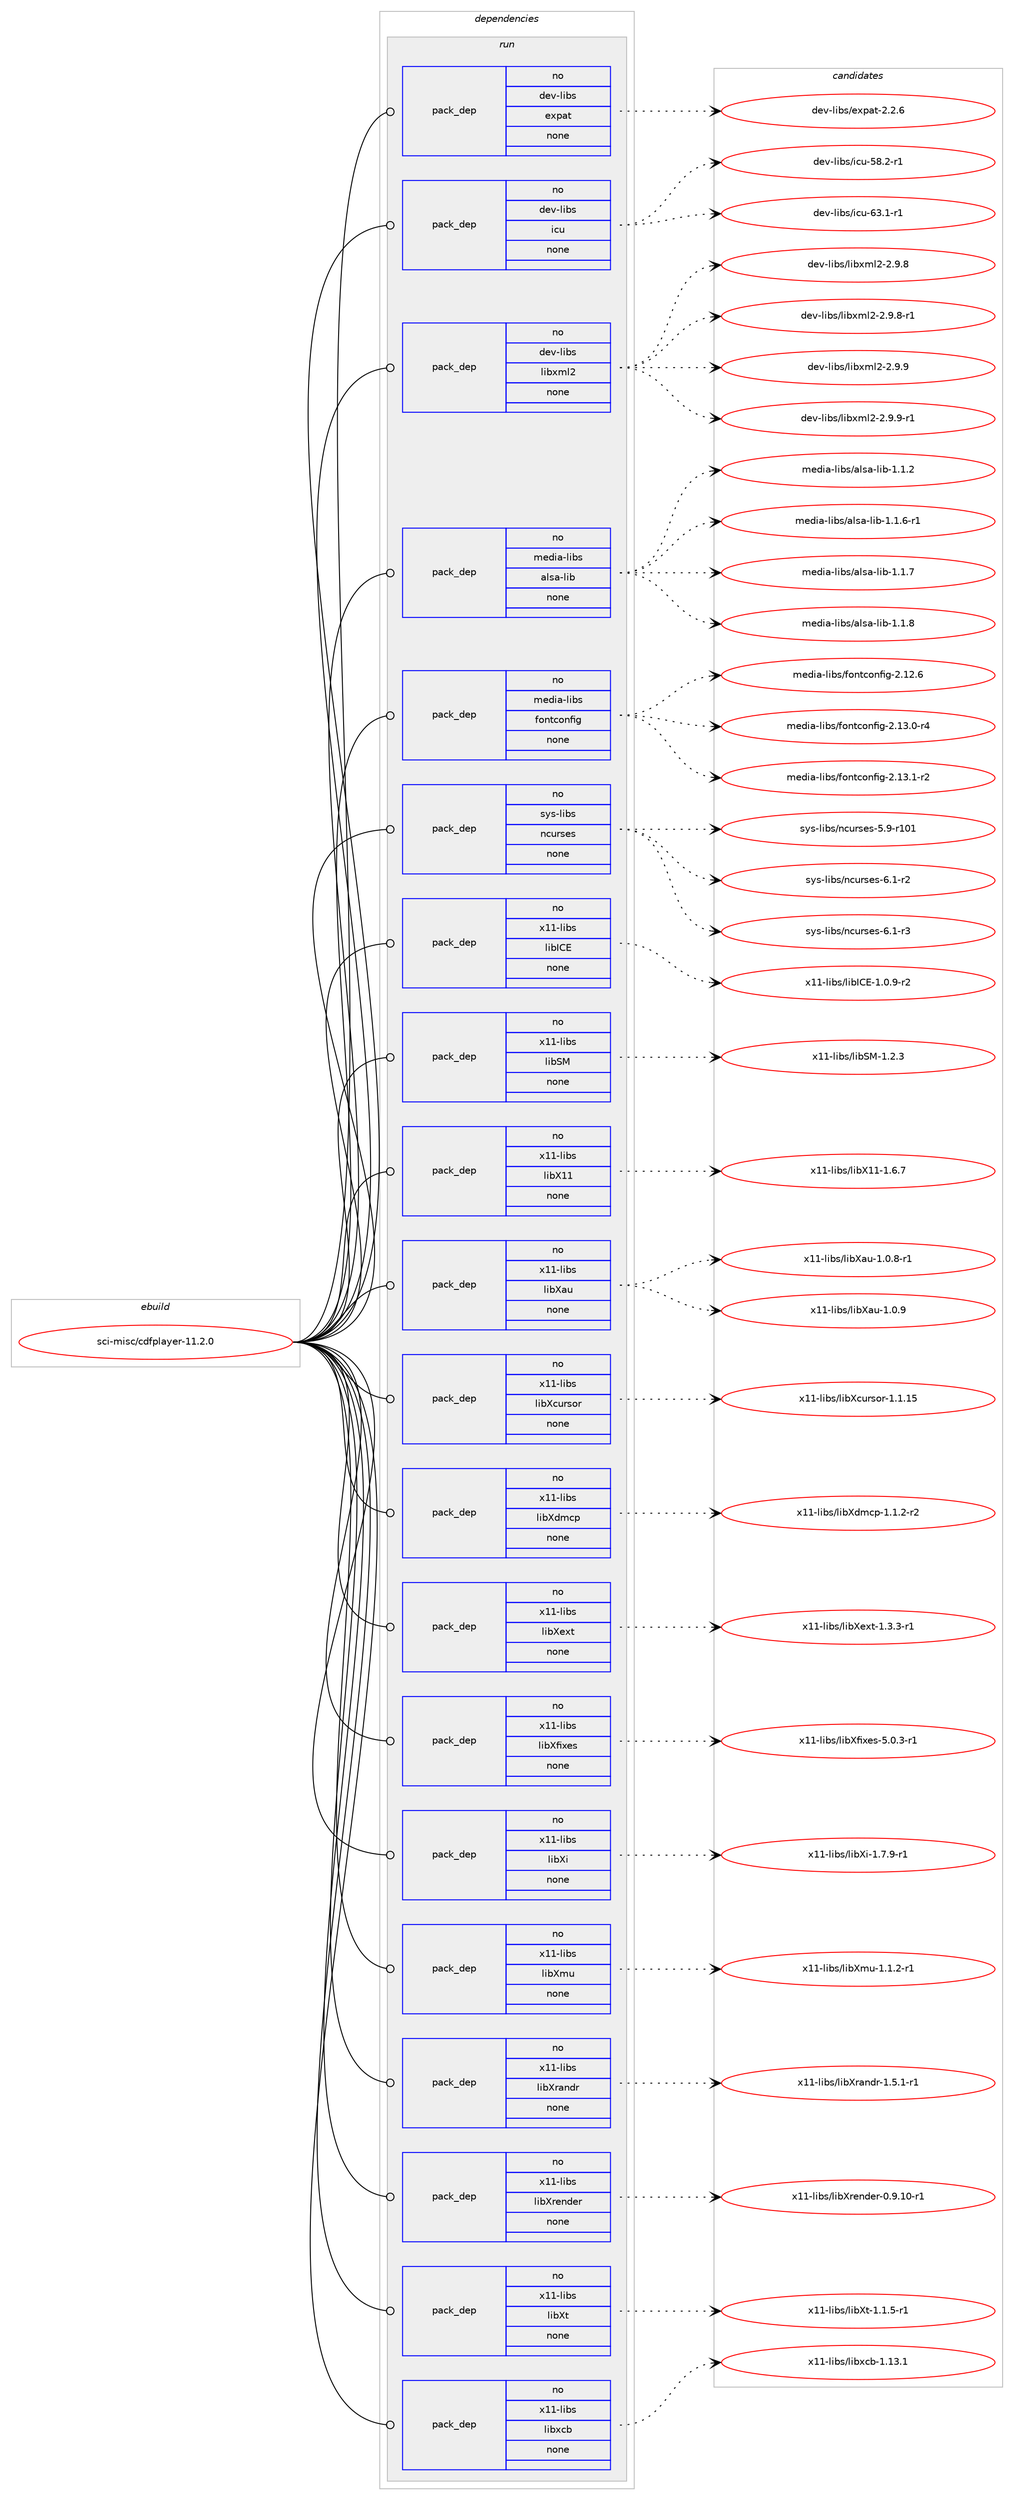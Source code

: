 digraph prolog {

# *************
# Graph options
# *************

newrank=true;
concentrate=true;
compound=true;
graph [rankdir=LR,fontname=Helvetica,fontsize=10,ranksep=1.5];#, ranksep=2.5, nodesep=0.2];
edge  [arrowhead=vee];
node  [fontname=Helvetica,fontsize=10];

# **********
# The ebuild
# **********

subgraph cluster_leftcol {
color=gray;
rank=same;
label=<<i>ebuild</i>>;
id [label="sci-misc/cdfplayer-11.2.0", color=red, width=4, href="../sci-misc/cdfplayer-11.2.0.svg"];
}

# ****************
# The dependencies
# ****************

subgraph cluster_midcol {
color=gray;
label=<<i>dependencies</i>>;
subgraph cluster_compile {
fillcolor="#eeeeee";
style=filled;
label=<<i>compile</i>>;
}
subgraph cluster_compileandrun {
fillcolor="#eeeeee";
style=filled;
label=<<i>compile and run</i>>;
}
subgraph cluster_run {
fillcolor="#eeeeee";
style=filled;
label=<<i>run</i>>;
subgraph pack1216996 {
dependency1699734 [label=<<TABLE BORDER="0" CELLBORDER="1" CELLSPACING="0" CELLPADDING="4" WIDTH="220"><TR><TD ROWSPAN="6" CELLPADDING="30">pack_dep</TD></TR><TR><TD WIDTH="110">no</TD></TR><TR><TD>dev-libs</TD></TR><TR><TD>expat</TD></TR><TR><TD>none</TD></TR><TR><TD></TD></TR></TABLE>>, shape=none, color=blue];
}
id:e -> dependency1699734:w [weight=20,style="solid",arrowhead="odot"];
subgraph pack1216997 {
dependency1699735 [label=<<TABLE BORDER="0" CELLBORDER="1" CELLSPACING="0" CELLPADDING="4" WIDTH="220"><TR><TD ROWSPAN="6" CELLPADDING="30">pack_dep</TD></TR><TR><TD WIDTH="110">no</TD></TR><TR><TD>dev-libs</TD></TR><TR><TD>icu</TD></TR><TR><TD>none</TD></TR><TR><TD></TD></TR></TABLE>>, shape=none, color=blue];
}
id:e -> dependency1699735:w [weight=20,style="solid",arrowhead="odot"];
subgraph pack1216998 {
dependency1699736 [label=<<TABLE BORDER="0" CELLBORDER="1" CELLSPACING="0" CELLPADDING="4" WIDTH="220"><TR><TD ROWSPAN="6" CELLPADDING="30">pack_dep</TD></TR><TR><TD WIDTH="110">no</TD></TR><TR><TD>dev-libs</TD></TR><TR><TD>libxml2</TD></TR><TR><TD>none</TD></TR><TR><TD></TD></TR></TABLE>>, shape=none, color=blue];
}
id:e -> dependency1699736:w [weight=20,style="solid",arrowhead="odot"];
subgraph pack1216999 {
dependency1699737 [label=<<TABLE BORDER="0" CELLBORDER="1" CELLSPACING="0" CELLPADDING="4" WIDTH="220"><TR><TD ROWSPAN="6" CELLPADDING="30">pack_dep</TD></TR><TR><TD WIDTH="110">no</TD></TR><TR><TD>media-libs</TD></TR><TR><TD>alsa-lib</TD></TR><TR><TD>none</TD></TR><TR><TD></TD></TR></TABLE>>, shape=none, color=blue];
}
id:e -> dependency1699737:w [weight=20,style="solid",arrowhead="odot"];
subgraph pack1217000 {
dependency1699738 [label=<<TABLE BORDER="0" CELLBORDER="1" CELLSPACING="0" CELLPADDING="4" WIDTH="220"><TR><TD ROWSPAN="6" CELLPADDING="30">pack_dep</TD></TR><TR><TD WIDTH="110">no</TD></TR><TR><TD>media-libs</TD></TR><TR><TD>fontconfig</TD></TR><TR><TD>none</TD></TR><TR><TD></TD></TR></TABLE>>, shape=none, color=blue];
}
id:e -> dependency1699738:w [weight=20,style="solid",arrowhead="odot"];
subgraph pack1217001 {
dependency1699739 [label=<<TABLE BORDER="0" CELLBORDER="1" CELLSPACING="0" CELLPADDING="4" WIDTH="220"><TR><TD ROWSPAN="6" CELLPADDING="30">pack_dep</TD></TR><TR><TD WIDTH="110">no</TD></TR><TR><TD>sys-libs</TD></TR><TR><TD>ncurses</TD></TR><TR><TD>none</TD></TR><TR><TD></TD></TR></TABLE>>, shape=none, color=blue];
}
id:e -> dependency1699739:w [weight=20,style="solid",arrowhead="odot"];
subgraph pack1217002 {
dependency1699740 [label=<<TABLE BORDER="0" CELLBORDER="1" CELLSPACING="0" CELLPADDING="4" WIDTH="220"><TR><TD ROWSPAN="6" CELLPADDING="30">pack_dep</TD></TR><TR><TD WIDTH="110">no</TD></TR><TR><TD>x11-libs</TD></TR><TR><TD>libICE</TD></TR><TR><TD>none</TD></TR><TR><TD></TD></TR></TABLE>>, shape=none, color=blue];
}
id:e -> dependency1699740:w [weight=20,style="solid",arrowhead="odot"];
subgraph pack1217003 {
dependency1699741 [label=<<TABLE BORDER="0" CELLBORDER="1" CELLSPACING="0" CELLPADDING="4" WIDTH="220"><TR><TD ROWSPAN="6" CELLPADDING="30">pack_dep</TD></TR><TR><TD WIDTH="110">no</TD></TR><TR><TD>x11-libs</TD></TR><TR><TD>libSM</TD></TR><TR><TD>none</TD></TR><TR><TD></TD></TR></TABLE>>, shape=none, color=blue];
}
id:e -> dependency1699741:w [weight=20,style="solid",arrowhead="odot"];
subgraph pack1217004 {
dependency1699742 [label=<<TABLE BORDER="0" CELLBORDER="1" CELLSPACING="0" CELLPADDING="4" WIDTH="220"><TR><TD ROWSPAN="6" CELLPADDING="30">pack_dep</TD></TR><TR><TD WIDTH="110">no</TD></TR><TR><TD>x11-libs</TD></TR><TR><TD>libX11</TD></TR><TR><TD>none</TD></TR><TR><TD></TD></TR></TABLE>>, shape=none, color=blue];
}
id:e -> dependency1699742:w [weight=20,style="solid",arrowhead="odot"];
subgraph pack1217005 {
dependency1699743 [label=<<TABLE BORDER="0" CELLBORDER="1" CELLSPACING="0" CELLPADDING="4" WIDTH="220"><TR><TD ROWSPAN="6" CELLPADDING="30">pack_dep</TD></TR><TR><TD WIDTH="110">no</TD></TR><TR><TD>x11-libs</TD></TR><TR><TD>libXau</TD></TR><TR><TD>none</TD></TR><TR><TD></TD></TR></TABLE>>, shape=none, color=blue];
}
id:e -> dependency1699743:w [weight=20,style="solid",arrowhead="odot"];
subgraph pack1217006 {
dependency1699744 [label=<<TABLE BORDER="0" CELLBORDER="1" CELLSPACING="0" CELLPADDING="4" WIDTH="220"><TR><TD ROWSPAN="6" CELLPADDING="30">pack_dep</TD></TR><TR><TD WIDTH="110">no</TD></TR><TR><TD>x11-libs</TD></TR><TR><TD>libXcursor</TD></TR><TR><TD>none</TD></TR><TR><TD></TD></TR></TABLE>>, shape=none, color=blue];
}
id:e -> dependency1699744:w [weight=20,style="solid",arrowhead="odot"];
subgraph pack1217007 {
dependency1699745 [label=<<TABLE BORDER="0" CELLBORDER="1" CELLSPACING="0" CELLPADDING="4" WIDTH="220"><TR><TD ROWSPAN="6" CELLPADDING="30">pack_dep</TD></TR><TR><TD WIDTH="110">no</TD></TR><TR><TD>x11-libs</TD></TR><TR><TD>libXdmcp</TD></TR><TR><TD>none</TD></TR><TR><TD></TD></TR></TABLE>>, shape=none, color=blue];
}
id:e -> dependency1699745:w [weight=20,style="solid",arrowhead="odot"];
subgraph pack1217008 {
dependency1699746 [label=<<TABLE BORDER="0" CELLBORDER="1" CELLSPACING="0" CELLPADDING="4" WIDTH="220"><TR><TD ROWSPAN="6" CELLPADDING="30">pack_dep</TD></TR><TR><TD WIDTH="110">no</TD></TR><TR><TD>x11-libs</TD></TR><TR><TD>libXext</TD></TR><TR><TD>none</TD></TR><TR><TD></TD></TR></TABLE>>, shape=none, color=blue];
}
id:e -> dependency1699746:w [weight=20,style="solid",arrowhead="odot"];
subgraph pack1217009 {
dependency1699747 [label=<<TABLE BORDER="0" CELLBORDER="1" CELLSPACING="0" CELLPADDING="4" WIDTH="220"><TR><TD ROWSPAN="6" CELLPADDING="30">pack_dep</TD></TR><TR><TD WIDTH="110">no</TD></TR><TR><TD>x11-libs</TD></TR><TR><TD>libXfixes</TD></TR><TR><TD>none</TD></TR><TR><TD></TD></TR></TABLE>>, shape=none, color=blue];
}
id:e -> dependency1699747:w [weight=20,style="solid",arrowhead="odot"];
subgraph pack1217010 {
dependency1699748 [label=<<TABLE BORDER="0" CELLBORDER="1" CELLSPACING="0" CELLPADDING="4" WIDTH="220"><TR><TD ROWSPAN="6" CELLPADDING="30">pack_dep</TD></TR><TR><TD WIDTH="110">no</TD></TR><TR><TD>x11-libs</TD></TR><TR><TD>libXi</TD></TR><TR><TD>none</TD></TR><TR><TD></TD></TR></TABLE>>, shape=none, color=blue];
}
id:e -> dependency1699748:w [weight=20,style="solid",arrowhead="odot"];
subgraph pack1217011 {
dependency1699749 [label=<<TABLE BORDER="0" CELLBORDER="1" CELLSPACING="0" CELLPADDING="4" WIDTH="220"><TR><TD ROWSPAN="6" CELLPADDING="30">pack_dep</TD></TR><TR><TD WIDTH="110">no</TD></TR><TR><TD>x11-libs</TD></TR><TR><TD>libXmu</TD></TR><TR><TD>none</TD></TR><TR><TD></TD></TR></TABLE>>, shape=none, color=blue];
}
id:e -> dependency1699749:w [weight=20,style="solid",arrowhead="odot"];
subgraph pack1217012 {
dependency1699750 [label=<<TABLE BORDER="0" CELLBORDER="1" CELLSPACING="0" CELLPADDING="4" WIDTH="220"><TR><TD ROWSPAN="6" CELLPADDING="30">pack_dep</TD></TR><TR><TD WIDTH="110">no</TD></TR><TR><TD>x11-libs</TD></TR><TR><TD>libXrandr</TD></TR><TR><TD>none</TD></TR><TR><TD></TD></TR></TABLE>>, shape=none, color=blue];
}
id:e -> dependency1699750:w [weight=20,style="solid",arrowhead="odot"];
subgraph pack1217013 {
dependency1699751 [label=<<TABLE BORDER="0" CELLBORDER="1" CELLSPACING="0" CELLPADDING="4" WIDTH="220"><TR><TD ROWSPAN="6" CELLPADDING="30">pack_dep</TD></TR><TR><TD WIDTH="110">no</TD></TR><TR><TD>x11-libs</TD></TR><TR><TD>libXrender</TD></TR><TR><TD>none</TD></TR><TR><TD></TD></TR></TABLE>>, shape=none, color=blue];
}
id:e -> dependency1699751:w [weight=20,style="solid",arrowhead="odot"];
subgraph pack1217014 {
dependency1699752 [label=<<TABLE BORDER="0" CELLBORDER="1" CELLSPACING="0" CELLPADDING="4" WIDTH="220"><TR><TD ROWSPAN="6" CELLPADDING="30">pack_dep</TD></TR><TR><TD WIDTH="110">no</TD></TR><TR><TD>x11-libs</TD></TR><TR><TD>libXt</TD></TR><TR><TD>none</TD></TR><TR><TD></TD></TR></TABLE>>, shape=none, color=blue];
}
id:e -> dependency1699752:w [weight=20,style="solid",arrowhead="odot"];
subgraph pack1217015 {
dependency1699753 [label=<<TABLE BORDER="0" CELLBORDER="1" CELLSPACING="0" CELLPADDING="4" WIDTH="220"><TR><TD ROWSPAN="6" CELLPADDING="30">pack_dep</TD></TR><TR><TD WIDTH="110">no</TD></TR><TR><TD>x11-libs</TD></TR><TR><TD>libxcb</TD></TR><TR><TD>none</TD></TR><TR><TD></TD></TR></TABLE>>, shape=none, color=blue];
}
id:e -> dependency1699753:w [weight=20,style="solid",arrowhead="odot"];
}
}

# **************
# The candidates
# **************

subgraph cluster_choices {
rank=same;
color=gray;
label=<<i>candidates</i>>;

subgraph choice1216996 {
color=black;
nodesep=1;
choice10010111845108105981154710112011297116455046504654 [label="dev-libs/expat-2.2.6", color=red, width=4,href="../dev-libs/expat-2.2.6.svg"];
dependency1699734:e -> choice10010111845108105981154710112011297116455046504654:w [style=dotted,weight="100"];
}
subgraph choice1216997 {
color=black;
nodesep=1;
choice1001011184510810598115471059911745535646504511449 [label="dev-libs/icu-58.2-r1", color=red, width=4,href="../dev-libs/icu-58.2-r1.svg"];
choice1001011184510810598115471059911745545146494511449 [label="dev-libs/icu-63.1-r1", color=red, width=4,href="../dev-libs/icu-63.1-r1.svg"];
dependency1699735:e -> choice1001011184510810598115471059911745535646504511449:w [style=dotted,weight="100"];
dependency1699735:e -> choice1001011184510810598115471059911745545146494511449:w [style=dotted,weight="100"];
}
subgraph choice1216998 {
color=black;
nodesep=1;
choice1001011184510810598115471081059812010910850455046574656 [label="dev-libs/libxml2-2.9.8", color=red, width=4,href="../dev-libs/libxml2-2.9.8.svg"];
choice10010111845108105981154710810598120109108504550465746564511449 [label="dev-libs/libxml2-2.9.8-r1", color=red, width=4,href="../dev-libs/libxml2-2.9.8-r1.svg"];
choice1001011184510810598115471081059812010910850455046574657 [label="dev-libs/libxml2-2.9.9", color=red, width=4,href="../dev-libs/libxml2-2.9.9.svg"];
choice10010111845108105981154710810598120109108504550465746574511449 [label="dev-libs/libxml2-2.9.9-r1", color=red, width=4,href="../dev-libs/libxml2-2.9.9-r1.svg"];
dependency1699736:e -> choice1001011184510810598115471081059812010910850455046574656:w [style=dotted,weight="100"];
dependency1699736:e -> choice10010111845108105981154710810598120109108504550465746564511449:w [style=dotted,weight="100"];
dependency1699736:e -> choice1001011184510810598115471081059812010910850455046574657:w [style=dotted,weight="100"];
dependency1699736:e -> choice10010111845108105981154710810598120109108504550465746574511449:w [style=dotted,weight="100"];
}
subgraph choice1216999 {
color=black;
nodesep=1;
choice1091011001059745108105981154797108115974510810598454946494650 [label="media-libs/alsa-lib-1.1.2", color=red, width=4,href="../media-libs/alsa-lib-1.1.2.svg"];
choice10910110010597451081059811547971081159745108105984549464946544511449 [label="media-libs/alsa-lib-1.1.6-r1", color=red, width=4,href="../media-libs/alsa-lib-1.1.6-r1.svg"];
choice1091011001059745108105981154797108115974510810598454946494655 [label="media-libs/alsa-lib-1.1.7", color=red, width=4,href="../media-libs/alsa-lib-1.1.7.svg"];
choice1091011001059745108105981154797108115974510810598454946494656 [label="media-libs/alsa-lib-1.1.8", color=red, width=4,href="../media-libs/alsa-lib-1.1.8.svg"];
dependency1699737:e -> choice1091011001059745108105981154797108115974510810598454946494650:w [style=dotted,weight="100"];
dependency1699737:e -> choice10910110010597451081059811547971081159745108105984549464946544511449:w [style=dotted,weight="100"];
dependency1699737:e -> choice1091011001059745108105981154797108115974510810598454946494655:w [style=dotted,weight="100"];
dependency1699737:e -> choice1091011001059745108105981154797108115974510810598454946494656:w [style=dotted,weight="100"];
}
subgraph choice1217000 {
color=black;
nodesep=1;
choice109101100105974510810598115471021111101169911111010210510345504649504654 [label="media-libs/fontconfig-2.12.6", color=red, width=4,href="../media-libs/fontconfig-2.12.6.svg"];
choice1091011001059745108105981154710211111011699111110102105103455046495146484511452 [label="media-libs/fontconfig-2.13.0-r4", color=red, width=4,href="../media-libs/fontconfig-2.13.0-r4.svg"];
choice1091011001059745108105981154710211111011699111110102105103455046495146494511450 [label="media-libs/fontconfig-2.13.1-r2", color=red, width=4,href="../media-libs/fontconfig-2.13.1-r2.svg"];
dependency1699738:e -> choice109101100105974510810598115471021111101169911111010210510345504649504654:w [style=dotted,weight="100"];
dependency1699738:e -> choice1091011001059745108105981154710211111011699111110102105103455046495146484511452:w [style=dotted,weight="100"];
dependency1699738:e -> choice1091011001059745108105981154710211111011699111110102105103455046495146494511450:w [style=dotted,weight="100"];
}
subgraph choice1217001 {
color=black;
nodesep=1;
choice115121115451081059811547110991171141151011154553465745114494849 [label="sys-libs/ncurses-5.9-r101", color=red, width=4,href="../sys-libs/ncurses-5.9-r101.svg"];
choice11512111545108105981154711099117114115101115455446494511450 [label="sys-libs/ncurses-6.1-r2", color=red, width=4,href="../sys-libs/ncurses-6.1-r2.svg"];
choice11512111545108105981154711099117114115101115455446494511451 [label="sys-libs/ncurses-6.1-r3", color=red, width=4,href="../sys-libs/ncurses-6.1-r3.svg"];
dependency1699739:e -> choice115121115451081059811547110991171141151011154553465745114494849:w [style=dotted,weight="100"];
dependency1699739:e -> choice11512111545108105981154711099117114115101115455446494511450:w [style=dotted,weight="100"];
dependency1699739:e -> choice11512111545108105981154711099117114115101115455446494511451:w [style=dotted,weight="100"];
}
subgraph choice1217002 {
color=black;
nodesep=1;
choice1204949451081059811547108105987367694549464846574511450 [label="x11-libs/libICE-1.0.9-r2", color=red, width=4,href="../x11-libs/libICE-1.0.9-r2.svg"];
dependency1699740:e -> choice1204949451081059811547108105987367694549464846574511450:w [style=dotted,weight="100"];
}
subgraph choice1217003 {
color=black;
nodesep=1;
choice1204949451081059811547108105988377454946504651 [label="x11-libs/libSM-1.2.3", color=red, width=4,href="../x11-libs/libSM-1.2.3.svg"];
dependency1699741:e -> choice1204949451081059811547108105988377454946504651:w [style=dotted,weight="100"];
}
subgraph choice1217004 {
color=black;
nodesep=1;
choice120494945108105981154710810598884949454946544655 [label="x11-libs/libX11-1.6.7", color=red, width=4,href="../x11-libs/libX11-1.6.7.svg"];
dependency1699742:e -> choice120494945108105981154710810598884949454946544655:w [style=dotted,weight="100"];
}
subgraph choice1217005 {
color=black;
nodesep=1;
choice12049494510810598115471081059888971174549464846564511449 [label="x11-libs/libXau-1.0.8-r1", color=red, width=4,href="../x11-libs/libXau-1.0.8-r1.svg"];
choice1204949451081059811547108105988897117454946484657 [label="x11-libs/libXau-1.0.9", color=red, width=4,href="../x11-libs/libXau-1.0.9.svg"];
dependency1699743:e -> choice12049494510810598115471081059888971174549464846564511449:w [style=dotted,weight="100"];
dependency1699743:e -> choice1204949451081059811547108105988897117454946484657:w [style=dotted,weight="100"];
}
subgraph choice1217006 {
color=black;
nodesep=1;
choice120494945108105981154710810598889911711411511111445494649464953 [label="x11-libs/libXcursor-1.1.15", color=red, width=4,href="../x11-libs/libXcursor-1.1.15.svg"];
dependency1699744:e -> choice120494945108105981154710810598889911711411511111445494649464953:w [style=dotted,weight="100"];
}
subgraph choice1217007 {
color=black;
nodesep=1;
choice12049494510810598115471081059888100109991124549464946504511450 [label="x11-libs/libXdmcp-1.1.2-r2", color=red, width=4,href="../x11-libs/libXdmcp-1.1.2-r2.svg"];
dependency1699745:e -> choice12049494510810598115471081059888100109991124549464946504511450:w [style=dotted,weight="100"];
}
subgraph choice1217008 {
color=black;
nodesep=1;
choice120494945108105981154710810598881011201164549465146514511449 [label="x11-libs/libXext-1.3.3-r1", color=red, width=4,href="../x11-libs/libXext-1.3.3-r1.svg"];
dependency1699746:e -> choice120494945108105981154710810598881011201164549465146514511449:w [style=dotted,weight="100"];
}
subgraph choice1217009 {
color=black;
nodesep=1;
choice120494945108105981154710810598881021051201011154553464846514511449 [label="x11-libs/libXfixes-5.0.3-r1", color=red, width=4,href="../x11-libs/libXfixes-5.0.3-r1.svg"];
dependency1699747:e -> choice120494945108105981154710810598881021051201011154553464846514511449:w [style=dotted,weight="100"];
}
subgraph choice1217010 {
color=black;
nodesep=1;
choice120494945108105981154710810598881054549465546574511449 [label="x11-libs/libXi-1.7.9-r1", color=red, width=4,href="../x11-libs/libXi-1.7.9-r1.svg"];
dependency1699748:e -> choice120494945108105981154710810598881054549465546574511449:w [style=dotted,weight="100"];
}
subgraph choice1217011 {
color=black;
nodesep=1;
choice120494945108105981154710810598881091174549464946504511449 [label="x11-libs/libXmu-1.1.2-r1", color=red, width=4,href="../x11-libs/libXmu-1.1.2-r1.svg"];
dependency1699749:e -> choice120494945108105981154710810598881091174549464946504511449:w [style=dotted,weight="100"];
}
subgraph choice1217012 {
color=black;
nodesep=1;
choice12049494510810598115471081059888114971101001144549465346494511449 [label="x11-libs/libXrandr-1.5.1-r1", color=red, width=4,href="../x11-libs/libXrandr-1.5.1-r1.svg"];
dependency1699750:e -> choice12049494510810598115471081059888114971101001144549465346494511449:w [style=dotted,weight="100"];
}
subgraph choice1217013 {
color=black;
nodesep=1;
choice12049494510810598115471081059888114101110100101114454846574649484511449 [label="x11-libs/libXrender-0.9.10-r1", color=red, width=4,href="../x11-libs/libXrender-0.9.10-r1.svg"];
dependency1699751:e -> choice12049494510810598115471081059888114101110100101114454846574649484511449:w [style=dotted,weight="100"];
}
subgraph choice1217014 {
color=black;
nodesep=1;
choice120494945108105981154710810598881164549464946534511449 [label="x11-libs/libXt-1.1.5-r1", color=red, width=4,href="../x11-libs/libXt-1.1.5-r1.svg"];
dependency1699752:e -> choice120494945108105981154710810598881164549464946534511449:w [style=dotted,weight="100"];
}
subgraph choice1217015 {
color=black;
nodesep=1;
choice120494945108105981154710810598120999845494649514649 [label="x11-libs/libxcb-1.13.1", color=red, width=4,href="../x11-libs/libxcb-1.13.1.svg"];
dependency1699753:e -> choice120494945108105981154710810598120999845494649514649:w [style=dotted,weight="100"];
}
}

}
